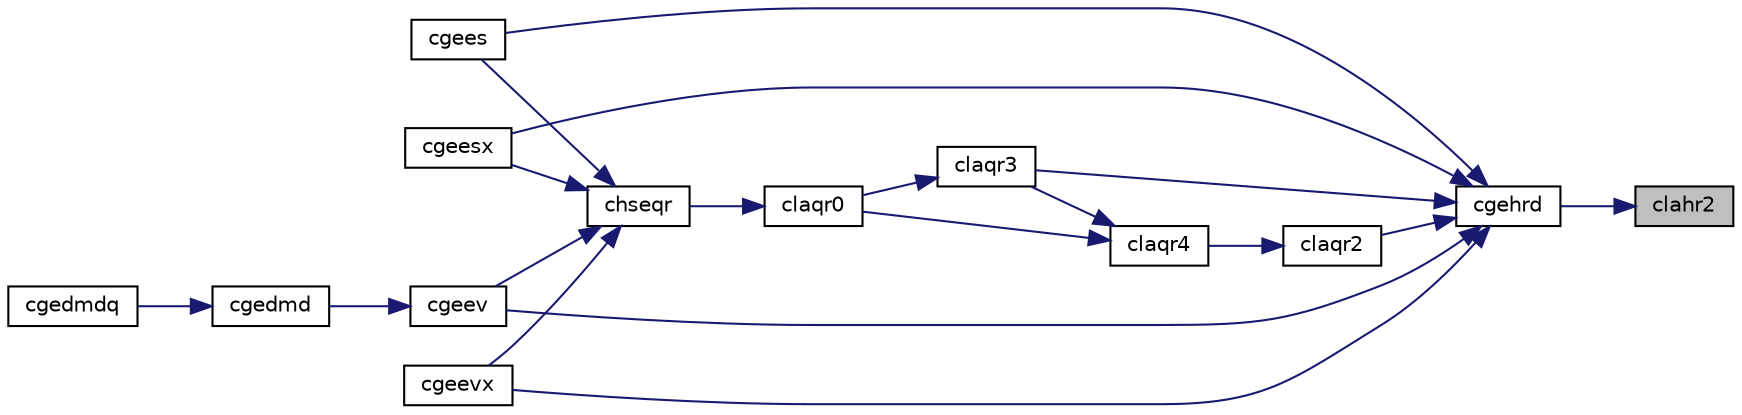 digraph "clahr2"
{
 // LATEX_PDF_SIZE
  edge [fontname="Helvetica",fontsize="10",labelfontname="Helvetica",labelfontsize="10"];
  node [fontname="Helvetica",fontsize="10",shape=record];
  rankdir="RL";
  Node1 [label="clahr2",height=0.2,width=0.4,color="black", fillcolor="grey75", style="filled", fontcolor="black",tooltip="CLAHR2 reduces the specified number of first columns of a general rectangular matrix A so that elemen..."];
  Node1 -> Node2 [dir="back",color="midnightblue",fontsize="10",style="solid",fontname="Helvetica"];
  Node2 [label="cgehrd",height=0.2,width=0.4,color="black", fillcolor="white", style="filled",URL="$cgehrd_8f.html#a28cec12d94bb8978d75179b26a74adb2",tooltip="CGEHRD"];
  Node2 -> Node3 [dir="back",color="midnightblue",fontsize="10",style="solid",fontname="Helvetica"];
  Node3 [label="cgees",height=0.2,width=0.4,color="black", fillcolor="white", style="filled",URL="$cgees_8f.html#a6116f4ac8725e779da5d28d3f858ad2f",tooltip="CGEES computes the eigenvalues, the Schur form, and, optionally, the matrix of Schur vectors for GE m..."];
  Node2 -> Node4 [dir="back",color="midnightblue",fontsize="10",style="solid",fontname="Helvetica"];
  Node4 [label="cgeesx",height=0.2,width=0.4,color="black", fillcolor="white", style="filled",URL="$cgeesx_8f.html#a788eda36c325ae49831c608588adaa69",tooltip="CGEESX computes the eigenvalues, the Schur form, and, optionally, the matrix of Schur vectors for GE ..."];
  Node2 -> Node5 [dir="back",color="midnightblue",fontsize="10",style="solid",fontname="Helvetica"];
  Node5 [label="cgeev",height=0.2,width=0.4,color="black", fillcolor="white", style="filled",URL="$cgeev_8f.html#a175ced0ce627161ef2f052fc7ceabe5e",tooltip="CGEEV computes the eigenvalues and, optionally, the left and/or right eigenvectors for GE matrices"];
  Node5 -> Node6 [dir="back",color="midnightblue",fontsize="10",style="solid",fontname="Helvetica"];
  Node6 [label="cgedmd",height=0.2,width=0.4,color="black", fillcolor="white", style="filled",URL="$cgedmd_8f90.html#ae20a5be20e93752e6a0f2e85b78d5a96",tooltip="CGEDMD computes the Dynamic Mode Decomposition (DMD) for a pair of data snapshot matrices."];
  Node6 -> Node7 [dir="back",color="midnightblue",fontsize="10",style="solid",fontname="Helvetica"];
  Node7 [label="cgedmdq",height=0.2,width=0.4,color="black", fillcolor="white", style="filled",URL="$cgedmdq_8f90.html#a80108eada0975658d093e7bfd753b623",tooltip="CGEDMDQ computes the Dynamic Mode Decomposition (DMD) for a pair of data snapshot matrices."];
  Node2 -> Node8 [dir="back",color="midnightblue",fontsize="10",style="solid",fontname="Helvetica"];
  Node8 [label="cgeevx",height=0.2,width=0.4,color="black", fillcolor="white", style="filled",URL="$cgeevx_8f.html#a397ffbf0007d6b72f4639379df27ae53",tooltip="CGEEVX computes the eigenvalues and, optionally, the left and/or right eigenvectors for GE matrices"];
  Node2 -> Node9 [dir="back",color="midnightblue",fontsize="10",style="solid",fontname="Helvetica"];
  Node9 [label="claqr2",height=0.2,width=0.4,color="black", fillcolor="white", style="filled",URL="$claqr2_8f.html#a85a58eb7c62a7f48f0bf2df90969758e",tooltip="CLAQR2 performs the unitary similarity transformation of a Hessenberg matrix to detect and deflate fu..."];
  Node9 -> Node10 [dir="back",color="midnightblue",fontsize="10",style="solid",fontname="Helvetica"];
  Node10 [label="claqr4",height=0.2,width=0.4,color="black", fillcolor="white", style="filled",URL="$claqr4_8f.html#aa64d58da424edf99ec94401802c0abd0",tooltip="CLAQR4 computes the eigenvalues of a Hessenberg matrix, and optionally the matrices from the Schur de..."];
  Node10 -> Node11 [dir="back",color="midnightblue",fontsize="10",style="solid",fontname="Helvetica"];
  Node11 [label="claqr0",height=0.2,width=0.4,color="black", fillcolor="white", style="filled",URL="$claqr0_8f.html#a4933184366bee4974ea87a9664bcaf8f",tooltip="CLAQR0 computes the eigenvalues of a Hessenberg matrix, and optionally the matrices from the Schur de..."];
  Node11 -> Node12 [dir="back",color="midnightblue",fontsize="10",style="solid",fontname="Helvetica"];
  Node12 [label="chseqr",height=0.2,width=0.4,color="black", fillcolor="white", style="filled",URL="$chseqr_8f.html#ac942d4e00d833830e58c722d270621c8",tooltip="CHSEQR"];
  Node12 -> Node3 [dir="back",color="midnightblue",fontsize="10",style="solid",fontname="Helvetica"];
  Node12 -> Node4 [dir="back",color="midnightblue",fontsize="10",style="solid",fontname="Helvetica"];
  Node12 -> Node5 [dir="back",color="midnightblue",fontsize="10",style="solid",fontname="Helvetica"];
  Node12 -> Node8 [dir="back",color="midnightblue",fontsize="10",style="solid",fontname="Helvetica"];
  Node10 -> Node13 [dir="back",color="midnightblue",fontsize="10",style="solid",fontname="Helvetica"];
  Node13 [label="claqr3",height=0.2,width=0.4,color="black", fillcolor="white", style="filled",URL="$claqr3_8f.html#aa7abd9baec48ad30e2e28fc8cc236a1e",tooltip="CLAQR3 performs the unitary similarity transformation of a Hessenberg matrix to detect and deflate fu..."];
  Node13 -> Node11 [dir="back",color="midnightblue",fontsize="10",style="solid",fontname="Helvetica"];
  Node2 -> Node13 [dir="back",color="midnightblue",fontsize="10",style="solid",fontname="Helvetica"];
}
